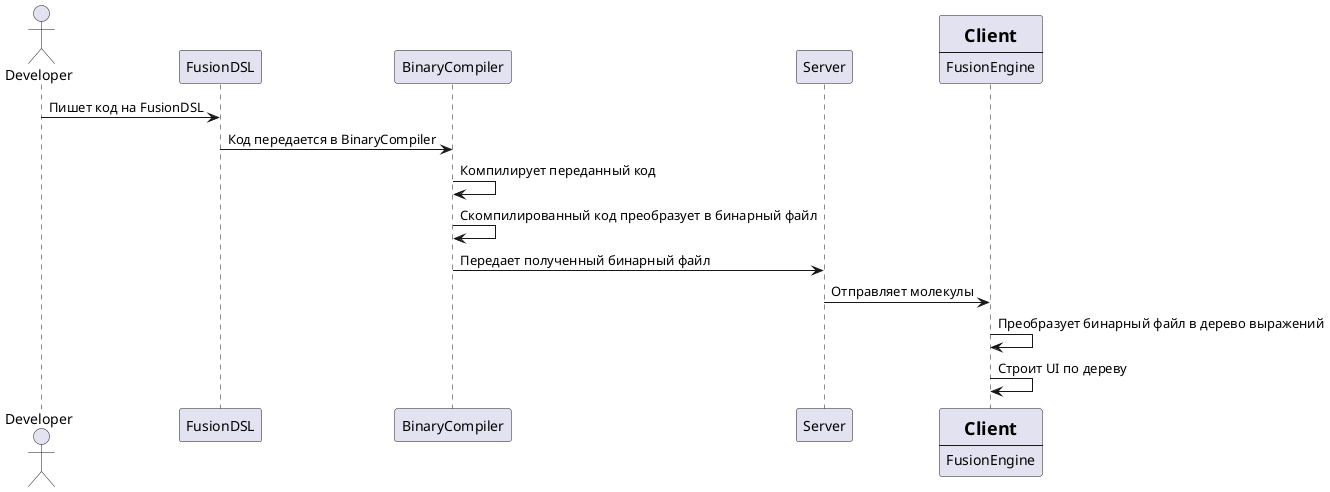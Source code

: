 @startuml
actor Developer
participant FusionDSL
participant BinaryCompiler
participant Server
participant Client [
=Client
----
FusionEngine
]

Developer -> FusionDSL: Пишет код на FusionDSL
FusionDSL -> BinaryCompiler: Код передается в BinaryCompiler
BinaryCompiler -> BinaryCompiler: Компилирует переданный код
BinaryCompiler -> BinaryCompiler: Скомпилированный код преобразует в бинарный файл
BinaryCompiler -> Server: Передает полученный бинарный файл
Server -> Client: Отправляет молекулы
Client -> Client: Преобразует бинарный файл в дерево выражений
Client -> Client: Строит UI по дереву
@enduml